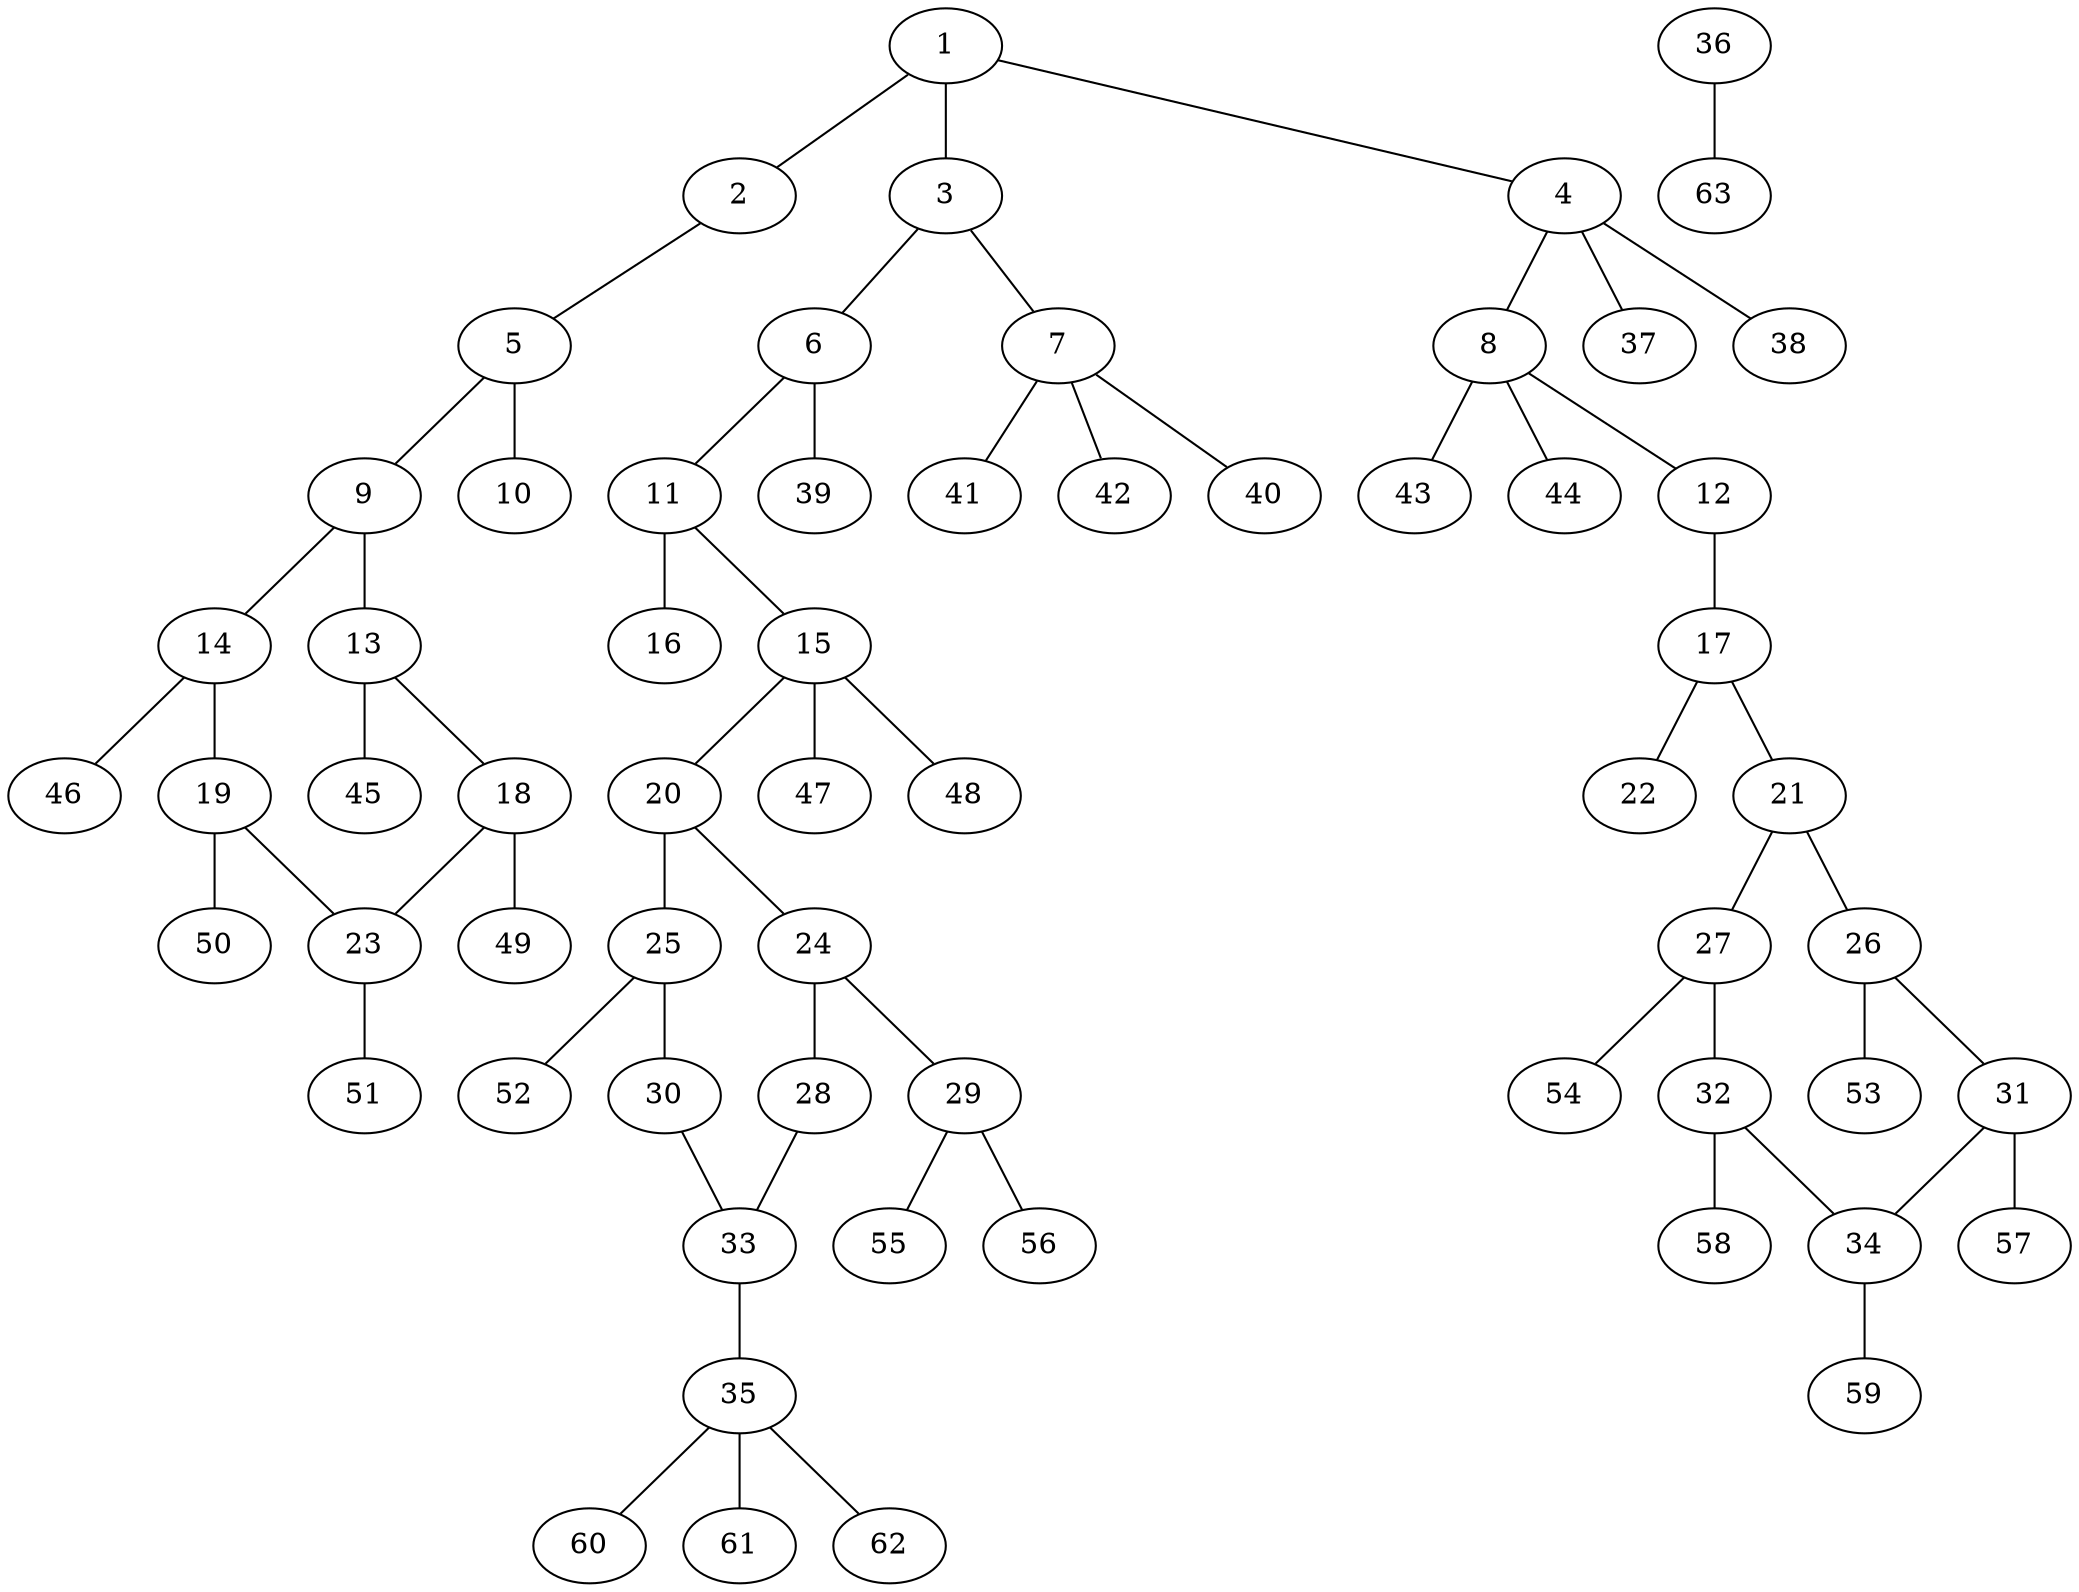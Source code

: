 graph molecule_212 {
	1	 [chem=C];
	2	 [chem=S];
	1 -- 2	 [valence=1];
	3	 [chem=C];
	1 -- 3	 [valence=2];
	4	 [chem=C];
	1 -- 4	 [valence=1];
	5	 [chem=C];
	2 -- 5	 [valence=1];
	6	 [chem=N];
	3 -- 6	 [valence=1];
	7	 [chem=C];
	3 -- 7	 [valence=1];
	8	 [chem=C];
	4 -- 8	 [valence=1];
	37	 [chem=H];
	4 -- 37	 [valence=1];
	38	 [chem=H];
	4 -- 38	 [valence=1];
	9	 [chem=C];
	5 -- 9	 [valence=1];
	10	 [chem=O];
	5 -- 10	 [valence=2];
	11	 [chem=C];
	6 -- 11	 [valence=1];
	39	 [chem=H];
	6 -- 39	 [valence=1];
	40	 [chem=H];
	7 -- 40	 [valence=1];
	41	 [chem=H];
	7 -- 41	 [valence=1];
	42	 [chem=H];
	7 -- 42	 [valence=1];
	12	 [chem=O];
	8 -- 12	 [valence=1];
	43	 [chem=H];
	8 -- 43	 [valence=1];
	44	 [chem=H];
	8 -- 44	 [valence=1];
	13	 [chem=C];
	9 -- 13	 [valence=2];
	14	 [chem=C];
	9 -- 14	 [valence=1];
	15	 [chem=C];
	11 -- 15	 [valence=1];
	16	 [chem=O];
	11 -- 16	 [valence=2];
	17	 [chem=C];
	12 -- 17	 [valence=1];
	18	 [chem=C];
	13 -- 18	 [valence=1];
	45	 [chem=H];
	13 -- 45	 [valence=1];
	19	 [chem=C];
	14 -- 19	 [valence=2];
	46	 [chem=H];
	14 -- 46	 [valence=1];
	20	 [chem=C];
	15 -- 20	 [valence=1];
	47	 [chem=H];
	15 -- 47	 [valence=1];
	48	 [chem=H];
	15 -- 48	 [valence=1];
	21	 [chem=C];
	17 -- 21	 [valence=1];
	22	 [chem=O];
	17 -- 22	 [valence=2];
	23	 [chem=C];
	18 -- 23	 [valence=2];
	49	 [chem=H];
	18 -- 49	 [valence=1];
	19 -- 23	 [valence=1];
	50	 [chem=H];
	19 -- 50	 [valence=1];
	24	 [chem=C];
	20 -- 24	 [valence=2];
	25	 [chem=C];
	20 -- 25	 [valence=1];
	26	 [chem=C];
	21 -- 26	 [valence=1];
	27	 [chem=C];
	21 -- 27	 [valence=2];
	51	 [chem=H];
	23 -- 51	 [valence=1];
	28	 [chem=N];
	24 -- 28	 [valence=1];
	29	 [chem=N];
	24 -- 29	 [valence=1];
	30	 [chem=N];
	25 -- 30	 [valence=2];
	52	 [chem=H];
	25 -- 52	 [valence=1];
	31	 [chem=C];
	26 -- 31	 [valence=2];
	53	 [chem=H];
	26 -- 53	 [valence=1];
	32	 [chem=C];
	27 -- 32	 [valence=1];
	54	 [chem=H];
	27 -- 54	 [valence=1];
	33	 [chem=C];
	28 -- 33	 [valence=2];
	55	 [chem=H];
	29 -- 55	 [valence=1];
	56	 [chem=H];
	29 -- 56	 [valence=1];
	30 -- 33	 [valence=1];
	34	 [chem=C];
	31 -- 34	 [valence=1];
	57	 [chem=H];
	31 -- 57	 [valence=1];
	32 -- 34	 [valence=2];
	58	 [chem=H];
	32 -- 58	 [valence=1];
	35	 [chem=C];
	33 -- 35	 [valence=1];
	59	 [chem=H];
	34 -- 59	 [valence=1];
	60	 [chem=H];
	35 -- 60	 [valence=1];
	61	 [chem=H];
	35 -- 61	 [valence=1];
	62	 [chem=H];
	35 -- 62	 [valence=1];
	36	 [chem=Cl];
	63	 [chem=H];
	36 -- 63	 [valence=1];
}
